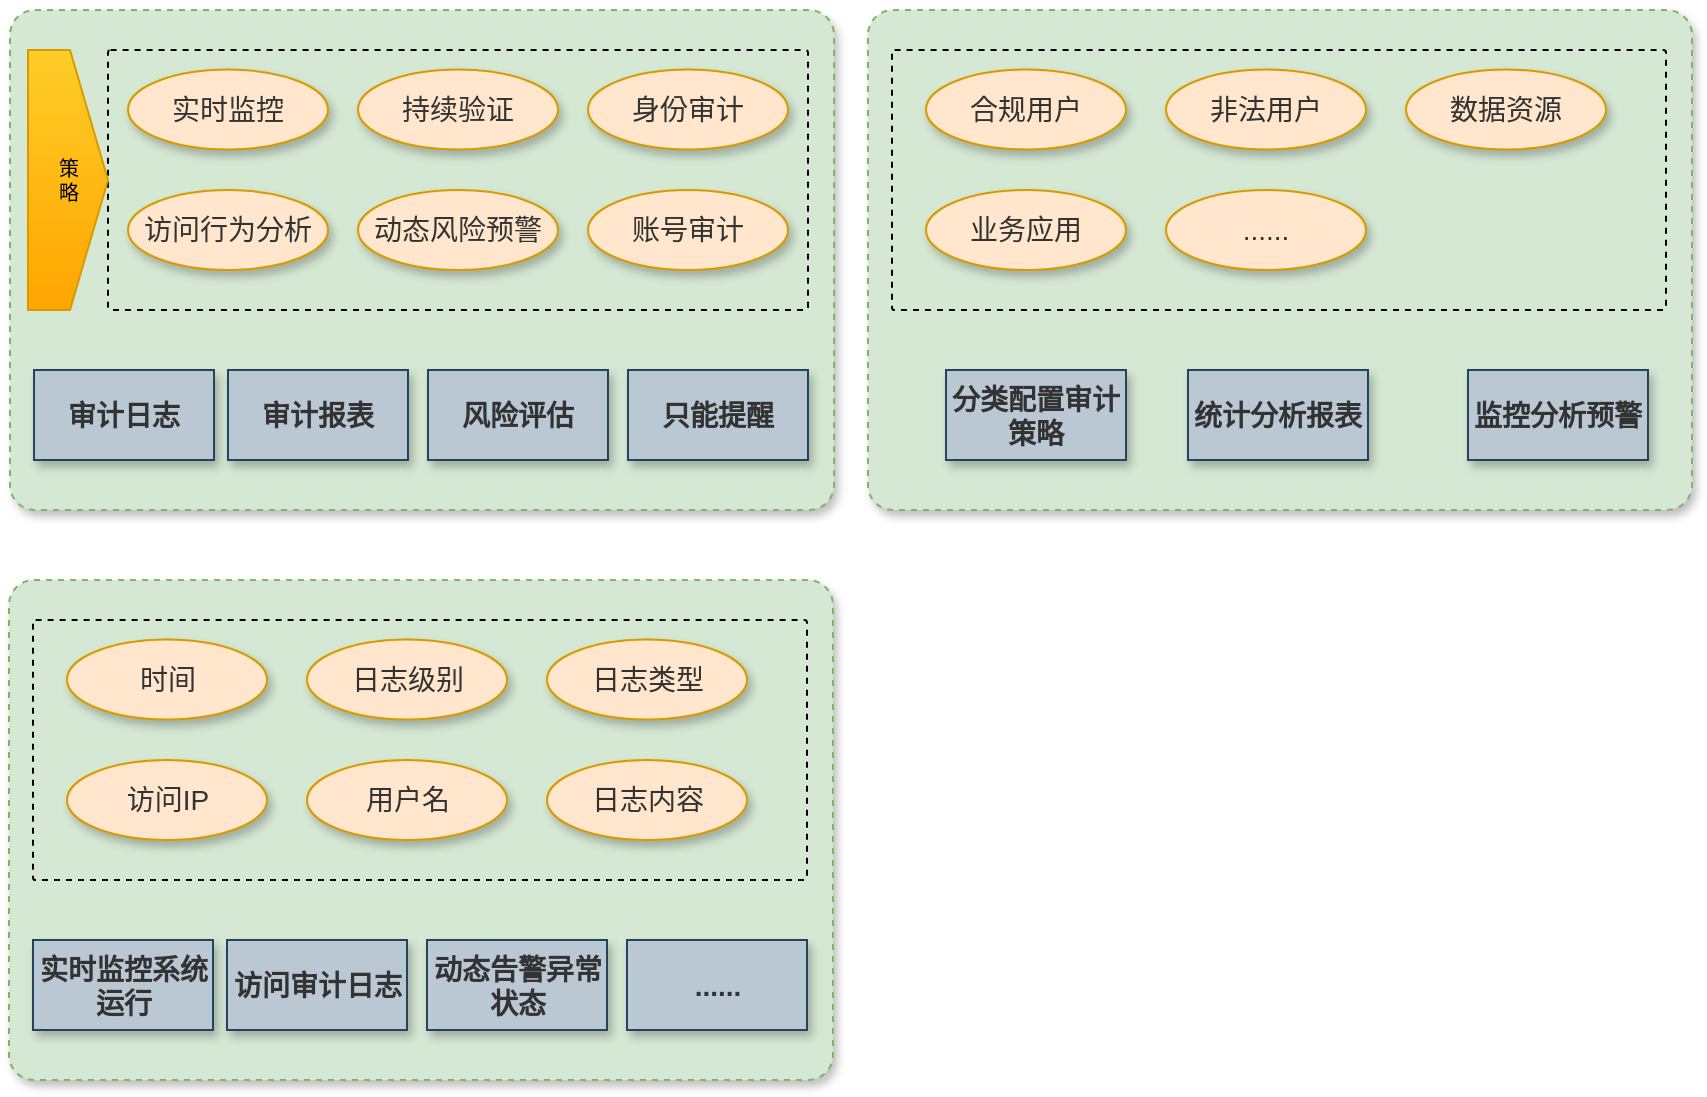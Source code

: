 <mxfile version="19.0.0" type="github" pages="2">
  <diagram id="8Mcmq0ioaoLnQd22ZTMx" name="第 1 页">
    <mxGraphModel dx="868" dy="468" grid="1" gridSize="10" guides="1" tooltips="1" connect="1" arrows="1" fold="1" page="1" pageScale="1" pageWidth="300" pageHeight="900" math="0" shadow="0">
      <root>
        <mxCell id="0" />
        <mxCell id="1" parent="0" />
        <mxCell id="Qy1Y6E39n3u61H79zV9y-25" value="" style="rounded=1;whiteSpace=wrap;html=1;shadow=1;fontSize=11;strokeWidth=1;fillColor=#d5e8d4;dashed=1;arcSize=5;strokeColor=#82b366;" parent="1" vertex="1">
          <mxGeometry x="11" y="40" width="412" height="250" as="geometry" />
        </mxCell>
        <mxCell id="98vJzE4Z4TFfjShBDfRC-30" value="" style="text;html=1;fillColor=none;align=center;verticalAlign=middle;whiteSpace=wrap;fontSize=54;fontStyle=1;shadow=0;rounded=1;glass=0;sketch=0;arcSize=1;dashed=1;strokeWidth=1;container=0;strokeColor=default;" parent="1" vertex="1">
          <mxGeometry x="60" y="60" width="350" height="130" as="geometry" />
        </mxCell>
        <mxCell id="ox4tvJcsVtgA0NAjYwBi-6" value="&lt;b style=&quot;color: rgb(51, 51, 51); font-size: 14px;&quot;&gt;审计日志&lt;/b&gt;" style="rounded=0;whiteSpace=wrap;html=1;shadow=1;fontSize=11;strokeColor=#23445d;strokeWidth=1;fillColor=#bac8d3;" vertex="1" parent="1">
          <mxGeometry x="23" y="220" width="90" height="45" as="geometry" />
        </mxCell>
        <mxCell id="ox4tvJcsVtgA0NAjYwBi-7" value="&lt;b style=&quot;color: rgb(51, 51, 51); font-size: 14px;&quot;&gt;审计报表&lt;/b&gt;" style="rounded=0;whiteSpace=wrap;html=1;shadow=1;fontSize=11;strokeColor=#23445d;strokeWidth=1;fillColor=#bac8d3;" vertex="1" parent="1">
          <mxGeometry x="120" y="220" width="90" height="45" as="geometry" />
        </mxCell>
        <mxCell id="ox4tvJcsVtgA0NAjYwBi-8" value="&lt;font color=&quot;#333333&quot;&gt;&lt;span style=&quot;font-size: 14px;&quot;&gt;&lt;b&gt;风险评估&lt;/b&gt;&lt;/span&gt;&lt;/font&gt;&lt;span style=&quot;color: rgba(0, 0, 0, 0); font-family: monospace; font-size: 0px; text-align: start;&quot;&gt;%3CmxGraphModel%3E%3Croot%3E%3CmxCell%20id%3D%220%22%2F%3E%3CmxCell%20id%3D%221%22%20parent%3D%220%22%2F%3E%3CmxCell%20id%3D%222%22%20value%3D%22%26lt%3Bb%20style%3D%26quot%3Bcolor%3A%20rgb(51%2C%2051%2C%2051)%3B%20font-size%3A%2014px%3B%26quot%3B%26gt%3B%E5%AE%A1%E8%AE%A1%E6%8A%A5%E8%A1%A8%26lt%3B%2Fb%26gt%3B%22%20style%3D%22rounded%3D0%3BwhiteSpace%3Dwrap%3Bhtml%3D1%3Bshadow%3D1%3BfontSize%3D11%3BstrokeColor%3D%2323445d%3BstrokeWidth%3D1%3BfillColor%3D%23bac8d3%3B%22%20vertex%3D%221%22%20parent%3D%221%22%3E%3CmxGeometry%20x%3D%22220%22%20y%3D%22210%22%20width%3D%22110%22%20height%3D%2245%22%20as%3D%22geometry%22%2F%3E%3C%2FmxCell%3E%3C%2Froot%3E%3C%2FmxGraphModel%3E&lt;/span&gt;" style="rounded=0;whiteSpace=wrap;html=1;shadow=1;fontSize=11;strokeColor=#23445d;strokeWidth=1;fillColor=#bac8d3;" vertex="1" parent="1">
          <mxGeometry x="220" y="220" width="90" height="45" as="geometry" />
        </mxCell>
        <mxCell id="ox4tvJcsVtgA0NAjYwBi-9" value="&lt;font color=&quot;#333333&quot;&gt;&lt;span style=&quot;font-size: 14px;&quot;&gt;&lt;b&gt;只能提醒&lt;/b&gt;&lt;/span&gt;&lt;/font&gt;" style="rounded=0;whiteSpace=wrap;html=1;shadow=1;fontSize=11;strokeColor=#23445d;strokeWidth=1;fillColor=#bac8d3;" vertex="1" parent="1">
          <mxGeometry x="320" y="220" width="90" height="45" as="geometry" />
        </mxCell>
        <mxCell id="ox4tvJcsVtgA0NAjYwBi-10" value="&lt;span style=&quot;color: rgb(51, 51, 51); font-size: 14px;&quot;&gt;实时监控&lt;/span&gt;" style="ellipse;whiteSpace=wrap;html=1;shadow=1;fontSize=10;fillColor=#ffe6cc;strokeColor=#d79b00;" vertex="1" parent="1">
          <mxGeometry x="70" y="69.75" width="100" height="40" as="geometry" />
        </mxCell>
        <mxCell id="ox4tvJcsVtgA0NAjYwBi-11" value="&lt;span style=&quot;color: rgb(51, 51, 51); font-size: 14px;&quot;&gt;持续验证&lt;/span&gt;" style="ellipse;whiteSpace=wrap;html=1;shadow=1;fontSize=10;fillColor=#ffe6cc;strokeColor=#d79b00;" vertex="1" parent="1">
          <mxGeometry x="185" y="69.75" width="100" height="40" as="geometry" />
        </mxCell>
        <mxCell id="ox4tvJcsVtgA0NAjYwBi-12" value="&lt;span style=&quot;color: rgb(51, 51, 51); font-size: 14px;&quot;&gt;身份审计&lt;/span&gt;" style="ellipse;whiteSpace=wrap;html=1;shadow=1;fontSize=10;fillColor=#ffe6cc;strokeColor=#d79b00;" vertex="1" parent="1">
          <mxGeometry x="300" y="69.75" width="100" height="40" as="geometry" />
        </mxCell>
        <mxCell id="ox4tvJcsVtgA0NAjYwBi-13" value="&lt;span style=&quot;color: rgb(51, 51, 51); font-size: 14px;&quot;&gt;账号审计&lt;/span&gt;" style="ellipse;whiteSpace=wrap;html=1;shadow=1;fontSize=10;fillColor=#ffe6cc;strokeColor=#d79b00;" vertex="1" parent="1">
          <mxGeometry x="300" y="130" width="100" height="40" as="geometry" />
        </mxCell>
        <mxCell id="ox4tvJcsVtgA0NAjYwBi-14" value="&lt;span style=&quot;color: rgb(51, 51, 51); font-size: 14px;&quot;&gt;访问行为分析&lt;/span&gt;" style="ellipse;whiteSpace=wrap;html=1;shadow=1;fontSize=10;fillColor=#ffe6cc;strokeColor=#d79b00;" vertex="1" parent="1">
          <mxGeometry x="70" y="130" width="100" height="40" as="geometry" />
        </mxCell>
        <mxCell id="ox4tvJcsVtgA0NAjYwBi-15" value="&lt;span style=&quot;color: rgb(51, 51, 51); font-size: 14px;&quot;&gt;动态风险预警&lt;/span&gt;" style="ellipse;whiteSpace=wrap;html=1;shadow=1;fontSize=10;fillColor=#ffe6cc;strokeColor=#d79b00;" vertex="1" parent="1">
          <mxGeometry x="185" y="130" width="100" height="40" as="geometry" />
        </mxCell>
        <mxCell id="ox4tvJcsVtgA0NAjYwBi-16" value="" style="rounded=1;whiteSpace=wrap;html=1;shadow=1;fontSize=11;strokeWidth=1;fillColor=#d5e8d4;dashed=1;arcSize=5;strokeColor=#82b366;" vertex="1" parent="1">
          <mxGeometry x="440" y="40" width="412" height="250" as="geometry" />
        </mxCell>
        <mxCell id="ox4tvJcsVtgA0NAjYwBi-17" value="" style="text;html=1;fillColor=none;align=center;verticalAlign=middle;whiteSpace=wrap;fontSize=54;fontStyle=1;shadow=0;rounded=1;glass=0;sketch=0;arcSize=1;dashed=1;strokeWidth=1;container=0;strokeColor=default;" vertex="1" parent="1">
          <mxGeometry x="452" y="60" width="387" height="130" as="geometry" />
        </mxCell>
        <mxCell id="ox4tvJcsVtgA0NAjYwBi-18" value="&lt;font color=&quot;#333333&quot;&gt;&lt;span style=&quot;font-size: 14px;&quot;&gt;&lt;b&gt;分类配置审计策略&lt;/b&gt;&lt;/span&gt;&lt;/font&gt;" style="rounded=0;whiteSpace=wrap;html=1;shadow=1;fontSize=11;strokeColor=#23445d;strokeWidth=1;fillColor=#bac8d3;" vertex="1" parent="1">
          <mxGeometry x="479" y="220" width="90" height="45" as="geometry" />
        </mxCell>
        <mxCell id="ox4tvJcsVtgA0NAjYwBi-19" value="&lt;b style=&quot;color: rgb(51, 51, 51); font-size: 14px;&quot;&gt;统计分析报表&lt;/b&gt;" style="rounded=0;whiteSpace=wrap;html=1;shadow=1;fontSize=11;strokeColor=#23445d;strokeWidth=1;fillColor=#bac8d3;" vertex="1" parent="1">
          <mxGeometry x="600" y="220" width="90" height="45" as="geometry" />
        </mxCell>
        <mxCell id="ox4tvJcsVtgA0NAjYwBi-20" value="&lt;font color=&quot;#333333&quot;&gt;&lt;span style=&quot;font-size: 14px;&quot;&gt;&lt;b&gt;监控分析预警&lt;/b&gt;&lt;/span&gt;&lt;/font&gt;" style="rounded=0;whiteSpace=wrap;html=1;shadow=1;fontSize=11;strokeColor=#23445d;strokeWidth=1;fillColor=#bac8d3;" vertex="1" parent="1">
          <mxGeometry x="740" y="220" width="90" height="45" as="geometry" />
        </mxCell>
        <mxCell id="ox4tvJcsVtgA0NAjYwBi-22" value="&lt;span style=&quot;color: rgb(51, 51, 51); font-size: 14px;&quot;&gt;合规用户&lt;/span&gt;" style="ellipse;whiteSpace=wrap;html=1;shadow=1;fontSize=10;fillColor=#ffe6cc;strokeColor=#d79b00;" vertex="1" parent="1">
          <mxGeometry x="469" y="69.75" width="100" height="40" as="geometry" />
        </mxCell>
        <mxCell id="ox4tvJcsVtgA0NAjYwBi-23" value="&lt;span style=&quot;color: rgb(51, 51, 51); font-size: 14px;&quot;&gt;非法用户&lt;/span&gt;" style="ellipse;whiteSpace=wrap;html=1;shadow=1;fontSize=10;fillColor=#ffe6cc;strokeColor=#d79b00;" vertex="1" parent="1">
          <mxGeometry x="589" y="69.75" width="100" height="40" as="geometry" />
        </mxCell>
        <mxCell id="ox4tvJcsVtgA0NAjYwBi-24" value="&lt;span style=&quot;color: rgb(51, 51, 51); font-size: 14px;&quot;&gt;数据资源&lt;/span&gt;" style="ellipse;whiteSpace=wrap;html=1;shadow=1;fontSize=10;fillColor=#ffe6cc;strokeColor=#d79b00;" vertex="1" parent="1">
          <mxGeometry x="709" y="69.75" width="100" height="40" as="geometry" />
        </mxCell>
        <mxCell id="ox4tvJcsVtgA0NAjYwBi-26" value="&lt;span style=&quot;color: rgb(51, 51, 51); font-size: 14px;&quot;&gt;业务应用&lt;/span&gt;" style="ellipse;whiteSpace=wrap;html=1;shadow=1;fontSize=10;fillColor=#ffe6cc;strokeColor=#d79b00;" vertex="1" parent="1">
          <mxGeometry x="469" y="130" width="100" height="40" as="geometry" />
        </mxCell>
        <mxCell id="ox4tvJcsVtgA0NAjYwBi-27" value="&lt;font color=&quot;#333333&quot;&gt;&lt;span style=&quot;font-size: 14px;&quot;&gt;......&lt;/span&gt;&lt;/font&gt;" style="ellipse;whiteSpace=wrap;html=1;shadow=1;fontSize=10;fillColor=#ffe6cc;strokeColor=#d79b00;" vertex="1" parent="1">
          <mxGeometry x="589" y="130" width="100" height="40" as="geometry" />
        </mxCell>
        <mxCell id="ox4tvJcsVtgA0NAjYwBi-28" value="" style="rounded=1;whiteSpace=wrap;html=1;shadow=1;fontSize=11;strokeWidth=1;fillColor=#d5e8d4;dashed=1;arcSize=5;strokeColor=#82b366;" vertex="1" parent="1">
          <mxGeometry x="10.5" y="325" width="412" height="250" as="geometry" />
        </mxCell>
        <mxCell id="ox4tvJcsVtgA0NAjYwBi-29" value="" style="text;html=1;fillColor=none;align=center;verticalAlign=middle;whiteSpace=wrap;fontSize=54;fontStyle=1;shadow=0;rounded=1;glass=0;sketch=0;arcSize=1;dashed=1;strokeWidth=1;container=0;strokeColor=default;" vertex="1" parent="1">
          <mxGeometry x="22.5" y="345" width="387" height="130" as="geometry" />
        </mxCell>
        <mxCell id="ox4tvJcsVtgA0NAjYwBi-30" value="&lt;b style=&quot;color: rgb(51, 51, 51); font-size: 14px;&quot;&gt;实时监控系统运行&lt;/b&gt;" style="rounded=0;whiteSpace=wrap;html=1;shadow=1;fontSize=11;strokeColor=#23445d;strokeWidth=1;fillColor=#bac8d3;" vertex="1" parent="1">
          <mxGeometry x="22.5" y="505" width="90" height="45" as="geometry" />
        </mxCell>
        <mxCell id="ox4tvJcsVtgA0NAjYwBi-31" value="&lt;b style=&quot;color: rgb(51, 51, 51); font-size: 14px;&quot;&gt;访问审计日志&lt;/b&gt;" style="rounded=0;whiteSpace=wrap;html=1;shadow=1;fontSize=11;strokeColor=#23445d;strokeWidth=1;fillColor=#bac8d3;" vertex="1" parent="1">
          <mxGeometry x="119.5" y="505" width="90" height="45" as="geometry" />
        </mxCell>
        <mxCell id="ox4tvJcsVtgA0NAjYwBi-32" value="&lt;font color=&quot;#333333&quot;&gt;&lt;span style=&quot;font-size: 14px;&quot;&gt;&lt;b&gt;动态告警异常状态&lt;/b&gt;&lt;/span&gt;&lt;/font&gt;" style="rounded=0;whiteSpace=wrap;html=1;shadow=1;fontSize=11;strokeColor=#23445d;strokeWidth=1;fillColor=#bac8d3;" vertex="1" parent="1">
          <mxGeometry x="219.5" y="505" width="90" height="45" as="geometry" />
        </mxCell>
        <mxCell id="ox4tvJcsVtgA0NAjYwBi-33" value="&lt;font color=&quot;#333333&quot;&gt;&lt;span style=&quot;font-size: 14px;&quot;&gt;&lt;b&gt;......&lt;/b&gt;&lt;/span&gt;&lt;/font&gt;" style="rounded=0;whiteSpace=wrap;html=1;shadow=1;fontSize=11;strokeColor=#23445d;strokeWidth=1;fillColor=#bac8d3;" vertex="1" parent="1">
          <mxGeometry x="319.5" y="505" width="90" height="45" as="geometry" />
        </mxCell>
        <mxCell id="ox4tvJcsVtgA0NAjYwBi-34" value="&lt;font color=&quot;#333333&quot;&gt;&lt;span style=&quot;font-size: 14px;&quot;&gt;时间&lt;/span&gt;&lt;/font&gt;" style="ellipse;whiteSpace=wrap;html=1;shadow=1;fontSize=10;fillColor=#ffe6cc;strokeColor=#d79b00;" vertex="1" parent="1">
          <mxGeometry x="39.5" y="354.75" width="100" height="40" as="geometry" />
        </mxCell>
        <mxCell id="ox4tvJcsVtgA0NAjYwBi-35" value="&lt;span style=&quot;color: rgb(51, 51, 51); font-size: 14px;&quot;&gt;日志级别&lt;/span&gt;" style="ellipse;whiteSpace=wrap;html=1;shadow=1;fontSize=10;fillColor=#ffe6cc;strokeColor=#d79b00;" vertex="1" parent="1">
          <mxGeometry x="159.5" y="354.75" width="100" height="40" as="geometry" />
        </mxCell>
        <mxCell id="ox4tvJcsVtgA0NAjYwBi-36" value="&lt;span style=&quot;color: rgb(51, 51, 51); font-size: 14px;&quot;&gt;日志类型&lt;/span&gt;" style="ellipse;whiteSpace=wrap;html=1;shadow=1;fontSize=10;fillColor=#ffe6cc;strokeColor=#d79b00;" vertex="1" parent="1">
          <mxGeometry x="279.5" y="354.75" width="100" height="40" as="geometry" />
        </mxCell>
        <mxCell id="ox4tvJcsVtgA0NAjYwBi-37" value="&lt;span style=&quot;color: rgb(51, 51, 51); font-size: 14px;&quot;&gt;日志内容&lt;/span&gt;" style="ellipse;whiteSpace=wrap;html=1;shadow=1;fontSize=10;fillColor=#ffe6cc;strokeColor=#d79b00;" vertex="1" parent="1">
          <mxGeometry x="279.5" y="415" width="100" height="40" as="geometry" />
        </mxCell>
        <mxCell id="ox4tvJcsVtgA0NAjYwBi-38" value="&lt;span style=&quot;color: rgb(51, 51, 51); font-size: 14px;&quot;&gt;访问IP&lt;/span&gt;" style="ellipse;whiteSpace=wrap;html=1;shadow=1;fontSize=10;fillColor=#ffe6cc;strokeColor=#d79b00;" vertex="1" parent="1">
          <mxGeometry x="39.5" y="415" width="100" height="40" as="geometry" />
        </mxCell>
        <mxCell id="ox4tvJcsVtgA0NAjYwBi-39" value="&lt;font color=&quot;#333333&quot;&gt;&lt;span style=&quot;font-size: 14px;&quot;&gt;用户名&lt;/span&gt;&lt;/font&gt;" style="ellipse;whiteSpace=wrap;html=1;shadow=1;fontSize=10;fillColor=#ffe6cc;strokeColor=#d79b00;" vertex="1" parent="1">
          <mxGeometry x="159.5" y="415" width="100" height="40" as="geometry" />
        </mxCell>
        <mxCell id="ox4tvJcsVtgA0NAjYwBi-41" value="策&lt;br&gt;略" style="html=1;shadow=0;dashed=0;align=center;verticalAlign=middle;shape=mxgraph.arrows2.arrow;dy=0;dx=19;notch=0;fontSize=10;fillColor=#ffcd28;strokeColor=#d79b00;gradientColor=#ffa500;" vertex="1" parent="1">
          <mxGeometry x="20" y="60" width="40" height="130" as="geometry" />
        </mxCell>
      </root>
    </mxGraphModel>
  </diagram>
  <diagram id="HrFjFPu9NfcljseWr6zG" name="第 2 页">
    <mxGraphModel dx="868" dy="525" grid="1" gridSize="10" guides="1" tooltips="1" connect="1" arrows="1" fold="1" page="1" pageScale="1" pageWidth="300" pageHeight="900" math="0" shadow="0">
      <root>
        <mxCell id="0" />
        <mxCell id="1" parent="0" />
      </root>
    </mxGraphModel>
  </diagram>
</mxfile>
